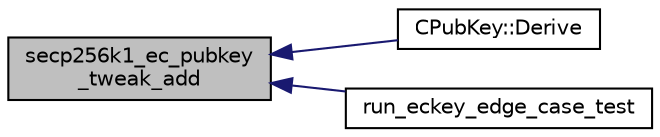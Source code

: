 digraph "secp256k1_ec_pubkey_tweak_add"
{
  edge [fontname="Helvetica",fontsize="10",labelfontname="Helvetica",labelfontsize="10"];
  node [fontname="Helvetica",fontsize="10",shape=record];
  rankdir="LR";
  Node235 [label="secp256k1_ec_pubkey\l_tweak_add",height=0.2,width=0.4,color="black", fillcolor="grey75", style="filled", fontcolor="black"];
  Node235 -> Node236 [dir="back",color="midnightblue",fontsize="10",style="solid",fontname="Helvetica"];
  Node236 [label="CPubKey::Derive",height=0.2,width=0.4,color="black", fillcolor="white", style="filled",URL="$da/d4e/class_c_pub_key.html#a6e70269c1be731ace2fce8bfba9a0c36"];
  Node235 -> Node237 [dir="back",color="midnightblue",fontsize="10",style="solid",fontname="Helvetica"];
  Node237 [label="run_eckey_edge_case_test",height=0.2,width=0.4,color="black", fillcolor="white", style="filled",URL="$d5/d7f/tests_8c.html#a32498e86a99a258f68cd4b1176f47966"];
}
